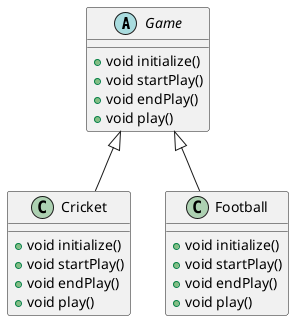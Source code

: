 @startuml

abstract class Game {
  +void initialize()
  +void startPlay()
  +void endPlay()
  +void play()
}

class Cricket {
  +void initialize()
  +void startPlay()
  +void endPlay()
  +void play()
}

class Football {
  +void initialize()
  +void startPlay()
  +void endPlay()
  +void play()
}

Game <|-- Cricket
Game <|-- Football

@enduml